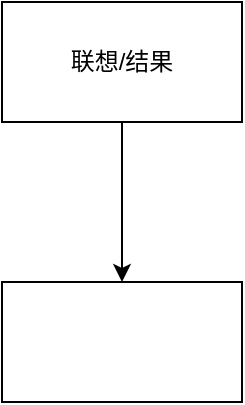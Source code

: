 <mxfile version="24.6.4" type="github">
  <diagram name="第 1 页" id="80e1wzVn7lP730qj4w-V">
    <mxGraphModel dx="1050" dy="542" grid="1" gridSize="10" guides="1" tooltips="1" connect="1" arrows="1" fold="1" page="1" pageScale="1" pageWidth="827" pageHeight="1169" math="0" shadow="0">
      <root>
        <mxCell id="0" />
        <mxCell id="1" parent="0" />
        <mxCell id="NDE4TgQGStizHJLq0DFC-3" value="" style="edgeStyle=orthogonalEdgeStyle;rounded=0;orthogonalLoop=1;jettySize=auto;html=1;" edge="1" parent="1" source="NDE4TgQGStizHJLq0DFC-1" target="NDE4TgQGStizHJLq0DFC-2">
          <mxGeometry relative="1" as="geometry" />
        </mxCell>
        <mxCell id="NDE4TgQGStizHJLq0DFC-1" value="联想/结果" style="whiteSpace=wrap;html=1;" vertex="1" parent="1">
          <mxGeometry x="354" y="50" width="120" height="60" as="geometry" />
        </mxCell>
        <mxCell id="NDE4TgQGStizHJLq0DFC-2" value="" style="whiteSpace=wrap;html=1;" vertex="1" parent="1">
          <mxGeometry x="354" y="190" width="120" height="60" as="geometry" />
        </mxCell>
      </root>
    </mxGraphModel>
  </diagram>
</mxfile>
